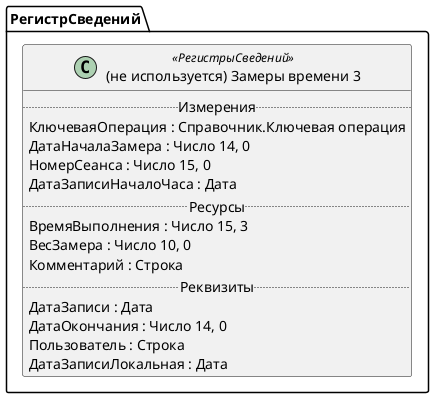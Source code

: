 ﻿@startuml УдалитьЗамерыВремени3
'!include templates.wsd
'..\include templates.wsd
class РегистрСведений.УдалитьЗамерыВремени3 as "(не используется) Замеры времени 3" <<РегистрыСведений>>
{
..Измерения..
КлючеваяОперация : Справочник.Ключевая операция
ДатаНачалаЗамера : Число 14, 0
НомерСеанса : Число 15, 0
ДатаЗаписиНачалоЧаса : Дата
..Ресурсы..
ВремяВыполнения : Число 15, 3
ВесЗамера : Число 10, 0
Комментарий : Строка
..Реквизиты..
ДатаЗаписи : Дата
ДатаОкончания : Число 14, 0
Пользователь : Строка
ДатаЗаписиЛокальная : Дата
}
@enduml
